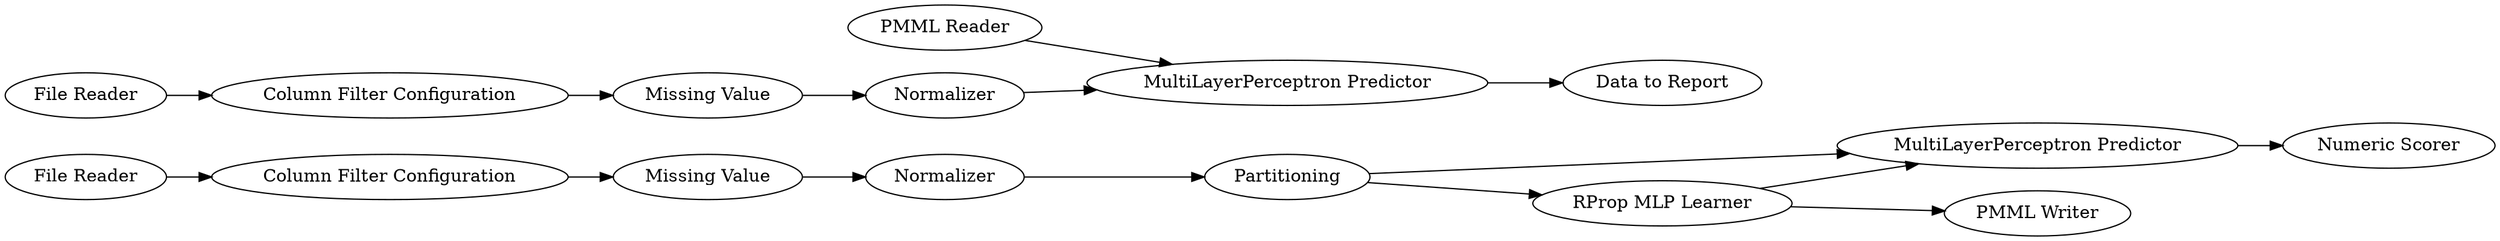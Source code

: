 digraph {
	5 -> 8
	12 -> 13
	4 -> 5
	1 -> 2
	8 -> 9
	15 -> 16
	3 -> 4
	13 -> 14
	10 -> 15
	5 -> 6
	14 -> 15
	11 -> 12
	2 -> 3
	6 -> 7
	6 -> 8
	5 [label=Partitioning]
	16 [label="Data to Report"]
	14 [label=Normalizer]
	13 [label="Missing Value"]
	1 [label="File Reader"]
	7 [label="PMML Writer"]
	9 [label="Numeric Scorer"]
	11 [label="File Reader"]
	4 [label=Normalizer]
	6 [label="RProp MLP Learner"]
	8 [label="MultiLayerPerceptron Predictor"]
	15 [label="MultiLayerPerceptron Predictor"]
	12 [label="Column Filter Configuration"]
	3 [label="Missing Value"]
	2 [label="Column Filter Configuration"]
	10 [label="PMML Reader"]
	rankdir=LR
}
